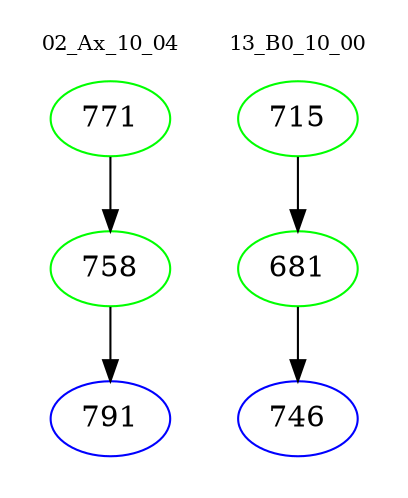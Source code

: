 digraph{
subgraph cluster_0 {
color = white
label = "02_Ax_10_04";
fontsize=10;
T0_771 [label="771", color="green"]
T0_771 -> T0_758 [color="black"]
T0_758 [label="758", color="green"]
T0_758 -> T0_791 [color="black"]
T0_791 [label="791", color="blue"]
}
subgraph cluster_1 {
color = white
label = "13_B0_10_00";
fontsize=10;
T1_715 [label="715", color="green"]
T1_715 -> T1_681 [color="black"]
T1_681 [label="681", color="green"]
T1_681 -> T1_746 [color="black"]
T1_746 [label="746", color="blue"]
}
}

